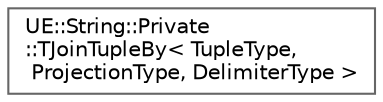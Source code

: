 digraph "Graphical Class Hierarchy"
{
 // INTERACTIVE_SVG=YES
 // LATEX_PDF_SIZE
  bgcolor="transparent";
  edge [fontname=Helvetica,fontsize=10,labelfontname=Helvetica,labelfontsize=10];
  node [fontname=Helvetica,fontsize=10,shape=box,height=0.2,width=0.4];
  rankdir="LR";
  Node0 [id="Node000000",label="UE::String::Private\l::TJoinTupleBy\< TupleType,\l ProjectionType, DelimiterType \>",height=0.2,width=0.4,color="grey40", fillcolor="white", style="filled",URL="$dc/dd4/structUE_1_1String_1_1Private_1_1TJoinTupleBy.html",tooltip=" "];
}
